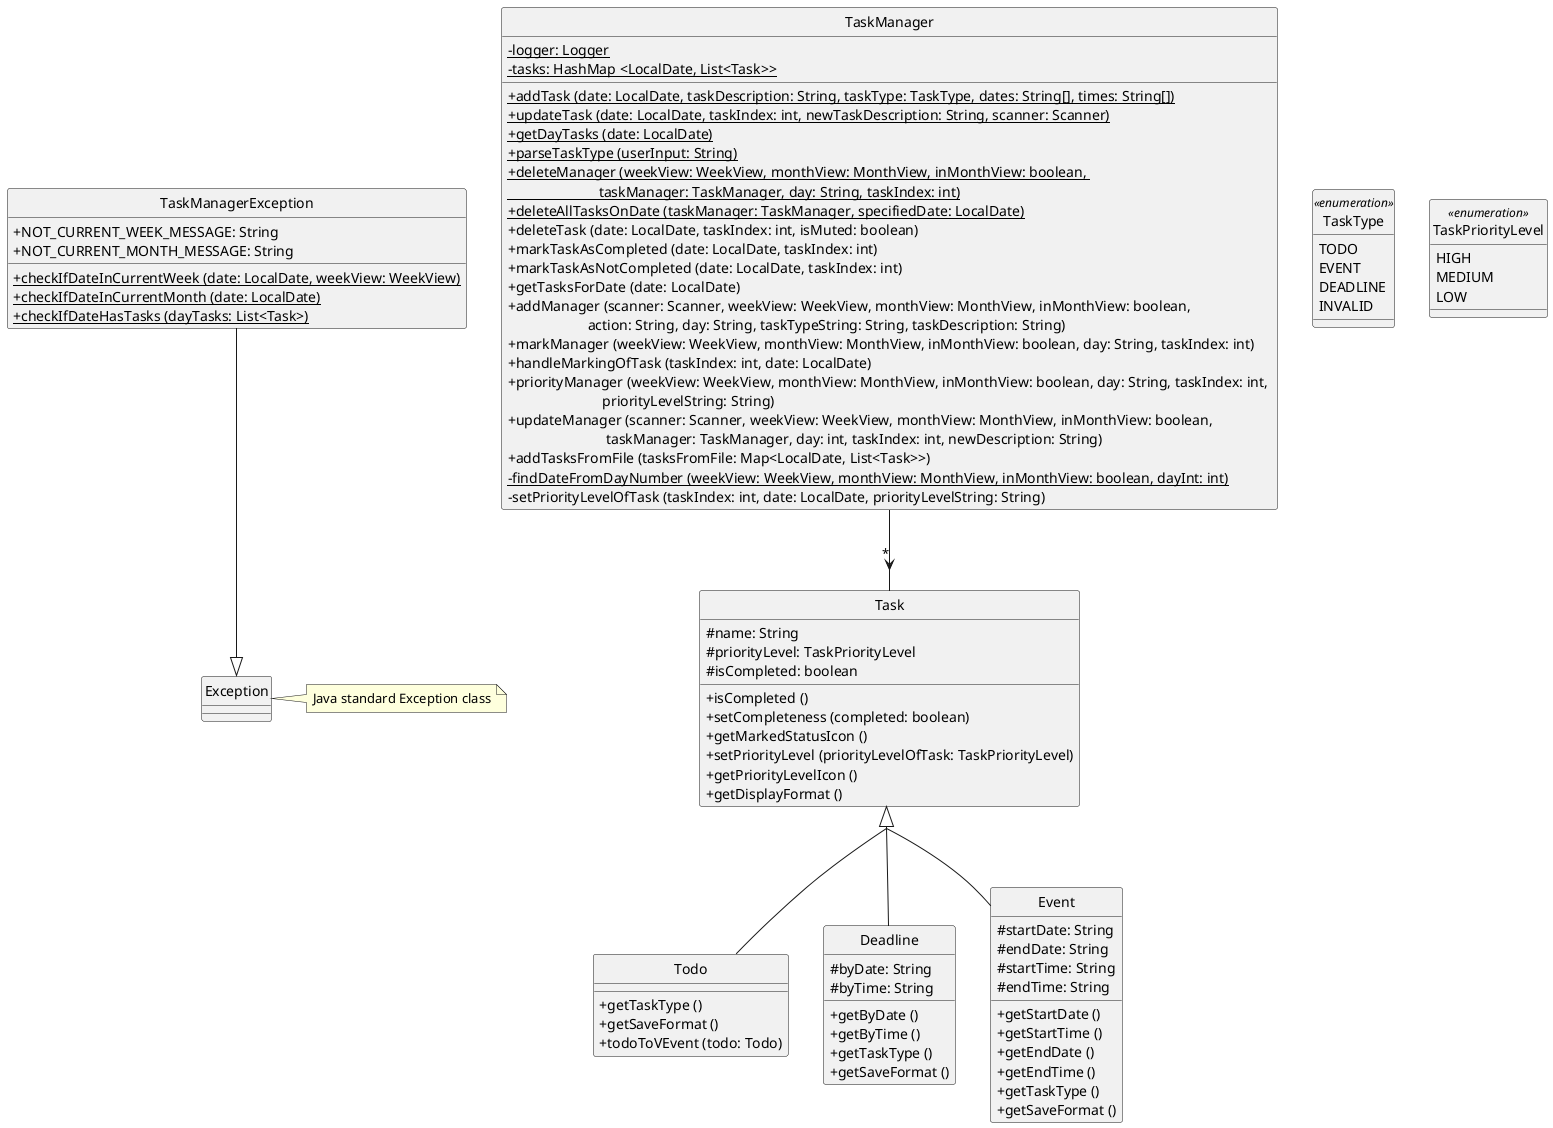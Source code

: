 @startuml

skinparam classAttributeIconSize 0
skinparam groupInheritance 3

class TaskManager {
- {static} logger: Logger
- {static} tasks: HashMap <LocalDate, List<Task>>
+ {static} addTask (date: LocalDate, taskDescription: String, taskType: TaskType, dates: String[], times: String[])
+ {static} updateTask (date: LocalDate, taskIndex: int, newTaskDescription: String, scanner: Scanner)
+ {static} getDayTasks (date: LocalDate)
+ {static} parseTaskType (userInput: String)
+ {static} deleteManager (weekView: WeekView, monthView: MonthView, inMonthView: boolean, \n                         taskManager: TaskManager, day: String, taskIndex: int)
+ {static} deleteAllTasksOnDate (taskManager: TaskManager, specifiedDate: LocalDate)
+ deleteTask (date: LocalDate, taskIndex: int, isMuted: boolean)
+ markTaskAsCompleted (date: LocalDate, taskIndex: int)
+ markTaskAsNotCompleted (date: LocalDate, taskIndex: int)
+ getTasksForDate (date: LocalDate)
+ addManager (scanner: Scanner, weekView: WeekView, monthView: MonthView, inMonthView: boolean, \n                      action: String, day: String, taskTypeString: String, taskDescription: String)
+ markManager (weekView: WeekView, monthView: MonthView, inMonthView: boolean, day: String, taskIndex: int)
+ handleMarkingOfTask (taskIndex: int, date: LocalDate)
+ priorityManager (weekView: WeekView, monthView: MonthView, inMonthView: boolean, day: String, taskIndex: int, \n                          priorityLevelString: String)
+ updateManager (scanner: Scanner, weekView: WeekView, monthView: MonthView, inMonthView: boolean, \n                           taskManager: TaskManager, day: int, taskIndex: int, newDescription: String)
+ addTasksFromFile (tasksFromFile: Map<LocalDate, List<Task>>)
- {static} findDateFromDayNumber (weekView: WeekView, monthView: MonthView, inMonthView: boolean, dayInt: int)
- setPriorityLevelOfTask (taskIndex: int, date: LocalDate, priorityLevelString: String)
}

class Task {
# name: String
# priorityLevel: TaskPriorityLevel
# isCompleted: boolean
+ isCompleted ()
+ setCompleteness (completed: boolean)
+ getMarkedStatusIcon ()
+ setPriorityLevel (priorityLevelOfTask: TaskPriorityLevel)
+ getPriorityLevelIcon ()
+ getDisplayFormat ()
}

class Todo extends Task {
+ getTaskType ()
+ getSaveFormat ()
+ todoToVEvent (todo: Todo)
}

class Deadline extends Task {
# byDate: String
# byTime: String
+ getByDate ()
+ getByTime ()
+ getTaskType ()
+ getSaveFormat ()
}
class Event extends Task {
# startDate: String
# endDate: String
# startTime: String
# endTime: String
+ getStartDate ()
+ getStartTime ()
+ getEndDate ()
+ getEndTime ()
+ getTaskType ()
+ getSaveFormat ()
}

class TaskManagerException {
+ NOT_CURRENT_WEEK_MESSAGE: String
+ NOT_CURRENT_MONTH_MESSAGE: String
+ {static} checkIfDateInCurrentWeek (date: LocalDate, weekView: WeekView)
+ {static} checkIfDateInCurrentMonth (date: LocalDate)
+ {static} checkIfDateHasTasks (dayTasks: List<Task>)
}

enum TaskType <<enumeration>> {
TODO
EVENT
DEADLINE
INVALID
}

enum TaskPriorityLevel <<enumeration>> {
HIGH
MEDIUM
LOW
}

TaskManager --> "*" Task
TaskManagerException --|> Exception
note right of Exception : Java standard Exception class
hide circle

@enduml